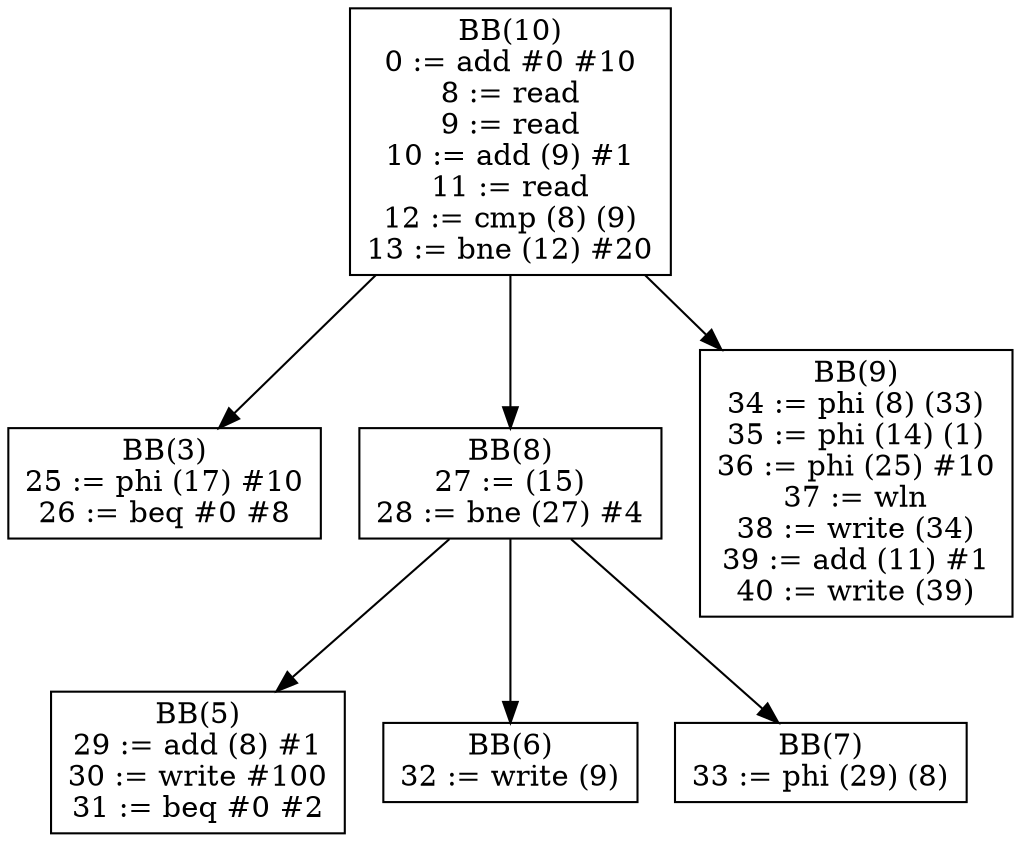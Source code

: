 digraph G {
bb10[shape = box, label = "BB(10)\n" + "0 := add #0 #10\n" + "8 := read\n" + "9 := read\n" + "10 := add (9) #1\n" + "11 := read\n" + "12 := cmp (8) (9)\n" + "13 := bne (12) #20\n"];
bb3[shape = box, label = "BB(3)\n" + "25 := phi (17) #10\n" + "26 := beq #0 #8\n"];
bb8[shape = box, label = "BB(8)\n" + "27 := (15)\n" + "28 := bne (27) #4\n"];
bb9[shape = box, label = "BB(9)\n" + "34 := phi (8) (33)\n" + "35 := phi (14) (1)\n" + "36 := phi (25) #10\n" + "37 := wln\n" + "38 := write (34)\n" + "39 := add (11) #1\n" + "40 := write (39)\n"];
bb5[shape = box, label = "BB(5)\n" + "29 := add (8) #1\n" + "30 := write #100\n" + "31 := beq #0 #2\n"];
bb6[shape = box, label = "BB(6)\n" + "32 := write (9)\n"];
bb7[shape = box, label = "BB(7)\n" + "33 := phi (29) (8)\n"];
bb10 -> bb3;
bb10 -> bb8;
bb10 -> bb9;
bb8 -> bb5;
bb8 -> bb6;
bb8 -> bb7;
}
